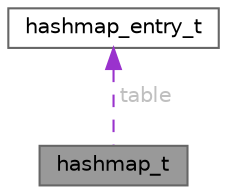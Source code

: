 digraph "hashmap_t"
{
 // INTERACTIVE_SVG=YES
 // LATEX_PDF_SIZE
  bgcolor="transparent";
  edge [fontname=Helvetica,fontsize=10,labelfontname=Helvetica,labelfontsize=10];
  node [fontname=Helvetica,fontsize=10,shape=box,height=0.2,width=0.4];
  Node1 [id="Node000001",label="hashmap_t",height=0.2,width=0.4,color="gray40", fillcolor="grey60", style="filled", fontcolor="black",tooltip=" "];
  Node2 -> Node1 [id="edge1_Node000001_Node000002",dir="back",color="darkorchid3",style="dashed",tooltip=" ",label=" table",fontcolor="grey" ];
  Node2 [id="Node000002",label="hashmap_entry_t",height=0.2,width=0.4,color="gray40", fillcolor="white", style="filled",URL="$hashmap_8h.html#structhashmap__entry__t",tooltip=" "];
}
